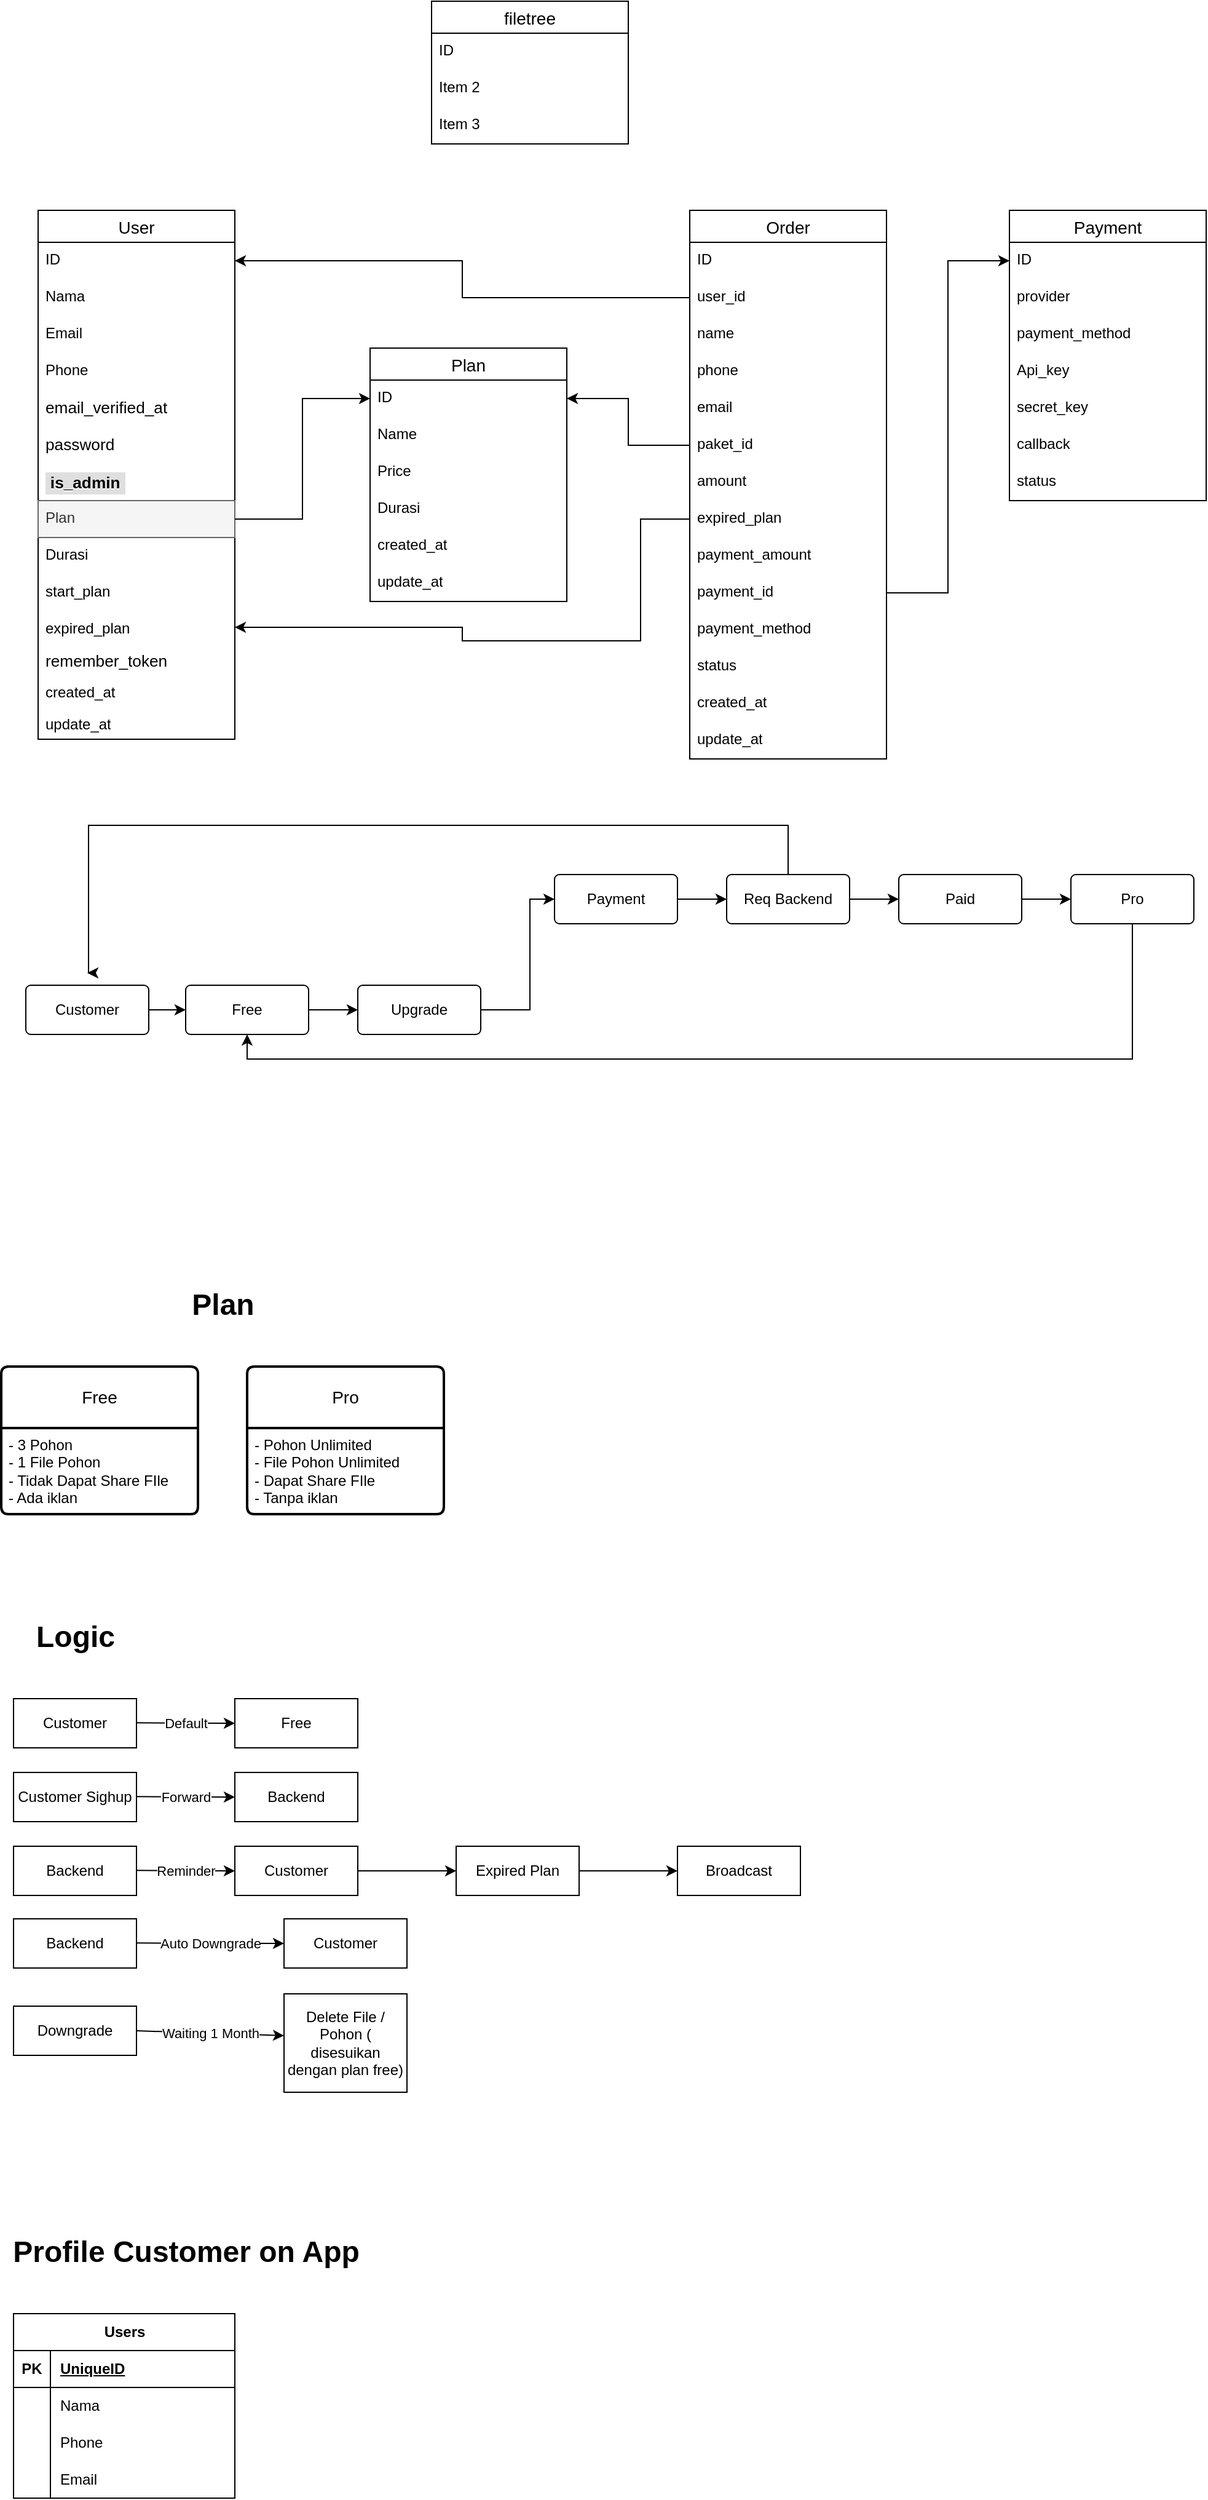 <mxfile version="24.7.12">
  <diagram name="Halaman-1" id="RBDSEWjrz9USfFqta2F1">
    <mxGraphModel dx="954" dy="1727" grid="1" gridSize="10" guides="1" tooltips="1" connect="1" arrows="1" fold="1" page="1" pageScale="1" pageWidth="827" pageHeight="1169" math="0" shadow="0">
      <root>
        <mxCell id="0" />
        <mxCell id="1" parent="0" />
        <mxCell id="_0uRekCrQdpwj7bL2Lc8-1" value="User" style="swimlane;fontStyle=0;childLayout=stackLayout;horizontal=1;startSize=26;horizontalStack=0;resizeParent=1;resizeParentMax=0;resizeLast=0;collapsible=1;marginBottom=0;align=center;fontSize=14;" parent="1" vertex="1">
          <mxGeometry x="70" y="-260" width="160" height="430" as="geometry" />
        </mxCell>
        <mxCell id="_0uRekCrQdpwj7bL2Lc8-20" value="ID" style="text;strokeColor=none;fillColor=none;spacingLeft=4;spacingRight=4;overflow=hidden;rotatable=0;points=[[0,0.5],[1,0.5]];portConstraint=eastwest;fontSize=12;whiteSpace=wrap;html=1;" parent="_0uRekCrQdpwj7bL2Lc8-1" vertex="1">
          <mxGeometry y="26" width="160" height="30" as="geometry" />
        </mxCell>
        <mxCell id="_0uRekCrQdpwj7bL2Lc8-2" value="Nama" style="text;strokeColor=none;fillColor=none;spacingLeft=4;spacingRight=4;overflow=hidden;rotatable=0;points=[[0,0.5],[1,0.5]];portConstraint=eastwest;fontSize=12;whiteSpace=wrap;html=1;" parent="_0uRekCrQdpwj7bL2Lc8-1" vertex="1">
          <mxGeometry y="56" width="160" height="30" as="geometry" />
        </mxCell>
        <mxCell id="_0uRekCrQdpwj7bL2Lc8-3" value="Email" style="text;strokeColor=none;fillColor=none;spacingLeft=4;spacingRight=4;overflow=hidden;rotatable=0;points=[[0,0.5],[1,0.5]];portConstraint=eastwest;fontSize=12;whiteSpace=wrap;html=1;" parent="_0uRekCrQdpwj7bL2Lc8-1" vertex="1">
          <mxGeometry y="86" width="160" height="30" as="geometry" />
        </mxCell>
        <mxCell id="_0uRekCrQdpwj7bL2Lc8-4" value="Phone" style="text;strokeColor=none;fillColor=none;spacingLeft=4;spacingRight=4;overflow=hidden;rotatable=0;points=[[0,0.5],[1,0.5]];portConstraint=eastwest;fontSize=12;whiteSpace=wrap;html=1;" parent="_0uRekCrQdpwj7bL2Lc8-1" vertex="1">
          <mxGeometry y="116" width="160" height="30" as="geometry" />
        </mxCell>
        <mxCell id="_0uRekCrQdpwj7bL2Lc8-8" value="&lt;span style=&quot;font-family: sans-serif; font-size: 13.12px; text-wrap: nowrap; background-color: rgb(255, 255, 255);&quot;&gt;email_verified_at&lt;/span&gt;" style="text;strokeColor=none;fillColor=none;spacingLeft=4;spacingRight=4;overflow=hidden;rotatable=0;points=[[0,0.5],[1,0.5]];portConstraint=eastwest;fontSize=12;whiteSpace=wrap;html=1;" parent="_0uRekCrQdpwj7bL2Lc8-1" vertex="1">
          <mxGeometry y="146" width="160" height="30" as="geometry" />
        </mxCell>
        <mxCell id="_0uRekCrQdpwj7bL2Lc8-7" value="&lt;span style=&quot;font-family: sans-serif; font-size: 13.12px; text-wrap: nowrap; background-color: rgb(255, 255, 255);&quot;&gt;password&lt;/span&gt;" style="text;strokeColor=none;fillColor=none;spacingLeft=4;spacingRight=4;overflow=hidden;rotatable=0;points=[[0,0.5],[1,0.5]];portConstraint=eastwest;fontSize=12;whiteSpace=wrap;html=1;" parent="_0uRekCrQdpwj7bL2Lc8-1" vertex="1">
          <mxGeometry y="176" width="160" height="30" as="geometry" />
        </mxCell>
        <mxCell id="_0uRekCrQdpwj7bL2Lc8-6" value="&lt;table style=&quot;caption-side: top; border-collapse: collapse; --bs-table-color: var(--bs-body-color); --bs-table-bg: #fff; --bs-table-border-color: #fff; --bs-table-accent-bg: transparent; --bs-table-striped-color: var(--bs-body-color); --bs-table-striped-bg: #dfdfdf; --bs-table-active-color: var(--bs-body-color); --bs-table-active-bg: rgba(0, 0, 0, 0.1); --bs-table-hover-color: #000; --bs-table-hover-bg: rgba(0, 0, 0, 0.075); margin-bottom: 1rem; color: rgb(68, 68, 68); border-color: var(--bs-table-border-color); font-family: sans-serif; font-size: 13.12px; background-color: rgb(255, 255, 255); width: auto !important; vertical-align: middle !important;&quot; class=&quot;table table-striped table-hover w-auto align-middle&quot; id=&quot;tablestructure&quot;&gt;&lt;tbody style=&quot;box-sizing: border-box; border-style: solid; border-width: 0px; vertical-align: inherit;&quot;&gt;&lt;tr style=&quot;box-sizing: border-box; border-style: solid; border-width: 0px;&quot; class=&quot;&quot;&gt;&lt;th style=&quot;box-sizing: border-box; text-align: left; border-color: inherit; border-style: solid; border-width: 0px; padding: 0.1em 0.3em; background-color: var(--bs-table-bg); box-shadow: inset 0 0 0 9999px var(--bs-table-accent-bg); text-shadow: rgb(255, 255, 255) 0px 1px 0px; vertical-align: middle; color: rgb(0, 0, 0); --bs-table-accent-bg: var(--bs-table-striped-bg); text-wrap: nowrap !important;&quot; class=&quot;text-nowrap&quot;&gt;&lt;label style=&quot;box-sizing: border-box; display: inline-block;&quot; for=&quot;checkbox_row_6&quot;&gt;is_admin&lt;br&gt;&lt;/label&gt;&lt;/th&gt;&lt;/tr&gt;&lt;/tbody&gt;&lt;/table&gt;" style="text;strokeColor=none;fillColor=none;spacingLeft=4;spacingRight=4;overflow=hidden;rotatable=0;points=[[0,0.5],[1,0.5]];portConstraint=eastwest;fontSize=12;whiteSpace=wrap;html=1;" parent="_0uRekCrQdpwj7bL2Lc8-1" vertex="1">
          <mxGeometry y="206" width="160" height="30" as="geometry" />
        </mxCell>
        <mxCell id="_0uRekCrQdpwj7bL2Lc8-10" value="Plan" style="text;spacingLeft=4;spacingRight=4;overflow=hidden;rotatable=0;points=[[0,0.5],[1,0.5]];portConstraint=eastwest;fontSize=12;whiteSpace=wrap;html=1;strokeWidth=1;perimeterSpacing=0;rounded=0;fillColor=#f5f5f5;fontColor=#333333;strokeColor=#666666;" parent="_0uRekCrQdpwj7bL2Lc8-1" vertex="1">
          <mxGeometry y="236" width="160" height="30" as="geometry" />
        </mxCell>
        <mxCell id="_0uRekCrQdpwj7bL2Lc8-9" value="Durasi" style="text;strokeColor=none;fillColor=none;spacingLeft=4;spacingRight=4;overflow=hidden;rotatable=0;points=[[0,0.5],[1,0.5]];portConstraint=eastwest;fontSize=12;whiteSpace=wrap;html=1;" parent="_0uRekCrQdpwj7bL2Lc8-1" vertex="1">
          <mxGeometry y="266" width="160" height="30" as="geometry" />
        </mxCell>
        <mxCell id="_0uRekCrQdpwj7bL2Lc8-11" value="start_plan" style="text;strokeColor=none;fillColor=none;spacingLeft=4;spacingRight=4;overflow=hidden;rotatable=0;points=[[0,0.5],[1,0.5]];portConstraint=eastwest;fontSize=12;whiteSpace=wrap;html=1;" parent="_0uRekCrQdpwj7bL2Lc8-1" vertex="1">
          <mxGeometry y="296" width="160" height="30" as="geometry" />
        </mxCell>
        <mxCell id="_0uRekCrQdpwj7bL2Lc8-12" value="expired_plan" style="text;strokeColor=none;fillColor=none;spacingLeft=4;spacingRight=4;overflow=hidden;rotatable=0;points=[[0,0.5],[1,0.5]];portConstraint=eastwest;fontSize=12;whiteSpace=wrap;html=1;" parent="_0uRekCrQdpwj7bL2Lc8-1" vertex="1">
          <mxGeometry y="326" width="160" height="26" as="geometry" />
        </mxCell>
        <mxCell id="_0uRekCrQdpwj7bL2Lc8-14" value="&lt;span style=&quot;font-family: sans-serif; font-size: 13.12px; text-wrap: nowrap; background-color: rgb(255, 255, 255);&quot;&gt;remember_token&lt;/span&gt;" style="text;strokeColor=none;fillColor=none;spacingLeft=4;spacingRight=4;overflow=hidden;rotatable=0;points=[[0,0.5],[1,0.5]];portConstraint=eastwest;fontSize=12;whiteSpace=wrap;html=1;" parent="_0uRekCrQdpwj7bL2Lc8-1" vertex="1">
          <mxGeometry y="352" width="160" height="26" as="geometry" />
        </mxCell>
        <mxCell id="_0uRekCrQdpwj7bL2Lc8-13" value="created_at" style="text;strokeColor=none;fillColor=none;spacingLeft=4;spacingRight=4;overflow=hidden;rotatable=0;points=[[0,0.5],[1,0.5]];portConstraint=eastwest;fontSize=12;whiteSpace=wrap;html=1;" parent="_0uRekCrQdpwj7bL2Lc8-1" vertex="1">
          <mxGeometry y="378" width="160" height="26" as="geometry" />
        </mxCell>
        <mxCell id="_0uRekCrQdpwj7bL2Lc8-15" value="update_at" style="text;strokeColor=none;fillColor=none;spacingLeft=4;spacingRight=4;overflow=hidden;rotatable=0;points=[[0,0.5],[1,0.5]];portConstraint=eastwest;fontSize=12;whiteSpace=wrap;html=1;" parent="_0uRekCrQdpwj7bL2Lc8-1" vertex="1">
          <mxGeometry y="404" width="160" height="26" as="geometry" />
        </mxCell>
        <mxCell id="_0uRekCrQdpwj7bL2Lc8-16" value="filetree" style="swimlane;fontStyle=0;childLayout=stackLayout;horizontal=1;startSize=26;horizontalStack=0;resizeParent=1;resizeParentMax=0;resizeLast=0;collapsible=1;marginBottom=0;align=center;fontSize=14;" parent="1" vertex="1">
          <mxGeometry x="390" y="-430" width="160" height="116" as="geometry" />
        </mxCell>
        <mxCell id="_0uRekCrQdpwj7bL2Lc8-17" value="ID" style="text;strokeColor=none;fillColor=none;spacingLeft=4;spacingRight=4;overflow=hidden;rotatable=0;points=[[0,0.5],[1,0.5]];portConstraint=eastwest;fontSize=12;whiteSpace=wrap;html=1;" parent="_0uRekCrQdpwj7bL2Lc8-16" vertex="1">
          <mxGeometry y="26" width="160" height="30" as="geometry" />
        </mxCell>
        <mxCell id="_0uRekCrQdpwj7bL2Lc8-18" value="Item 2" style="text;strokeColor=none;fillColor=none;spacingLeft=4;spacingRight=4;overflow=hidden;rotatable=0;points=[[0,0.5],[1,0.5]];portConstraint=eastwest;fontSize=12;whiteSpace=wrap;html=1;" parent="_0uRekCrQdpwj7bL2Lc8-16" vertex="1">
          <mxGeometry y="56" width="160" height="30" as="geometry" />
        </mxCell>
        <mxCell id="_0uRekCrQdpwj7bL2Lc8-19" value="Item 3" style="text;strokeColor=none;fillColor=none;spacingLeft=4;spacingRight=4;overflow=hidden;rotatable=0;points=[[0,0.5],[1,0.5]];portConstraint=eastwest;fontSize=12;whiteSpace=wrap;html=1;" parent="_0uRekCrQdpwj7bL2Lc8-16" vertex="1">
          <mxGeometry y="86" width="160" height="30" as="geometry" />
        </mxCell>
        <mxCell id="_0uRekCrQdpwj7bL2Lc8-22" value="Plan" style="swimlane;fontStyle=0;childLayout=stackLayout;horizontal=1;startSize=26;horizontalStack=0;resizeParent=1;resizeParentMax=0;resizeLast=0;collapsible=1;marginBottom=0;align=center;fontSize=14;" parent="1" vertex="1">
          <mxGeometry x="340" y="-148" width="160" height="206" as="geometry" />
        </mxCell>
        <mxCell id="_0uRekCrQdpwj7bL2Lc8-23" value="ID" style="text;strokeColor=none;fillColor=none;spacingLeft=4;spacingRight=4;overflow=hidden;rotatable=0;points=[[0,0.5],[1,0.5]];portConstraint=eastwest;fontSize=12;whiteSpace=wrap;html=1;" parent="_0uRekCrQdpwj7bL2Lc8-22" vertex="1">
          <mxGeometry y="26" width="160" height="30" as="geometry" />
        </mxCell>
        <mxCell id="_0uRekCrQdpwj7bL2Lc8-24" value="Name" style="text;strokeColor=none;fillColor=none;spacingLeft=4;spacingRight=4;overflow=hidden;rotatable=0;points=[[0,0.5],[1,0.5]];portConstraint=eastwest;fontSize=12;whiteSpace=wrap;html=1;" parent="_0uRekCrQdpwj7bL2Lc8-22" vertex="1">
          <mxGeometry y="56" width="160" height="30" as="geometry" />
        </mxCell>
        <mxCell id="_0uRekCrQdpwj7bL2Lc8-25" value="Price" style="text;strokeColor=none;fillColor=none;spacingLeft=4;spacingRight=4;overflow=hidden;rotatable=0;points=[[0,0.5],[1,0.5]];portConstraint=eastwest;fontSize=12;whiteSpace=wrap;html=1;" parent="_0uRekCrQdpwj7bL2Lc8-22" vertex="1">
          <mxGeometry y="86" width="160" height="30" as="geometry" />
        </mxCell>
        <mxCell id="_0uRekCrQdpwj7bL2Lc8-29" value="Durasi" style="text;strokeColor=none;fillColor=none;spacingLeft=4;spacingRight=4;overflow=hidden;rotatable=0;points=[[0,0.5],[1,0.5]];portConstraint=eastwest;fontSize=12;whiteSpace=wrap;html=1;" parent="_0uRekCrQdpwj7bL2Lc8-22" vertex="1">
          <mxGeometry y="116" width="160" height="30" as="geometry" />
        </mxCell>
        <mxCell id="_0uRekCrQdpwj7bL2Lc8-28" value="created_at" style="text;strokeColor=none;fillColor=none;spacingLeft=4;spacingRight=4;overflow=hidden;rotatable=0;points=[[0,0.5],[1,0.5]];portConstraint=eastwest;fontSize=12;whiteSpace=wrap;html=1;" parent="_0uRekCrQdpwj7bL2Lc8-22" vertex="1">
          <mxGeometry y="146" width="160" height="30" as="geometry" />
        </mxCell>
        <mxCell id="_0uRekCrQdpwj7bL2Lc8-27" value="update_at" style="text;strokeColor=none;fillColor=none;spacingLeft=4;spacingRight=4;overflow=hidden;rotatable=0;points=[[0,0.5],[1,0.5]];portConstraint=eastwest;fontSize=12;whiteSpace=wrap;html=1;" parent="_0uRekCrQdpwj7bL2Lc8-22" vertex="1">
          <mxGeometry y="176" width="160" height="30" as="geometry" />
        </mxCell>
        <mxCell id="_0uRekCrQdpwj7bL2Lc8-26" style="edgeStyle=orthogonalEdgeStyle;rounded=0;orthogonalLoop=1;jettySize=auto;html=1;" parent="1" source="_0uRekCrQdpwj7bL2Lc8-10" target="_0uRekCrQdpwj7bL2Lc8-23" edge="1">
          <mxGeometry relative="1" as="geometry" />
        </mxCell>
        <mxCell id="_0uRekCrQdpwj7bL2Lc8-30" value="Order" style="swimlane;fontStyle=0;childLayout=stackLayout;horizontal=1;startSize=26;horizontalStack=0;resizeParent=1;resizeParentMax=0;resizeLast=0;collapsible=1;marginBottom=0;align=center;fontSize=14;" parent="1" vertex="1">
          <mxGeometry x="600" y="-260" width="160" height="446" as="geometry" />
        </mxCell>
        <mxCell id="_0uRekCrQdpwj7bL2Lc8-31" value="ID" style="text;strokeColor=none;fillColor=none;spacingLeft=4;spacingRight=4;overflow=hidden;rotatable=0;points=[[0,0.5],[1,0.5]];portConstraint=eastwest;fontSize=12;whiteSpace=wrap;html=1;" parent="_0uRekCrQdpwj7bL2Lc8-30" vertex="1">
          <mxGeometry y="26" width="160" height="30" as="geometry" />
        </mxCell>
        <mxCell id="_0uRekCrQdpwj7bL2Lc8-32" value="user_id" style="text;strokeColor=none;fillColor=none;spacingLeft=4;spacingRight=4;overflow=hidden;rotatable=0;points=[[0,0.5],[1,0.5]];portConstraint=eastwest;fontSize=12;whiteSpace=wrap;html=1;" parent="_0uRekCrQdpwj7bL2Lc8-30" vertex="1">
          <mxGeometry y="56" width="160" height="30" as="geometry" />
        </mxCell>
        <mxCell id="_0uRekCrQdpwj7bL2Lc8-42" value="name" style="text;strokeColor=none;fillColor=none;spacingLeft=4;spacingRight=4;overflow=hidden;rotatable=0;points=[[0,0.5],[1,0.5]];portConstraint=eastwest;fontSize=12;whiteSpace=wrap;html=1;" parent="_0uRekCrQdpwj7bL2Lc8-30" vertex="1">
          <mxGeometry y="86" width="160" height="30" as="geometry" />
        </mxCell>
        <mxCell id="_0uRekCrQdpwj7bL2Lc8-41" value="phone" style="text;strokeColor=none;fillColor=none;spacingLeft=4;spacingRight=4;overflow=hidden;rotatable=0;points=[[0,0.5],[1,0.5]];portConstraint=eastwest;fontSize=12;whiteSpace=wrap;html=1;" parent="_0uRekCrQdpwj7bL2Lc8-30" vertex="1">
          <mxGeometry y="116" width="160" height="30" as="geometry" />
        </mxCell>
        <mxCell id="_0uRekCrQdpwj7bL2Lc8-40" value="email" style="text;strokeColor=none;fillColor=none;spacingLeft=4;spacingRight=4;overflow=hidden;rotatable=0;points=[[0,0.5],[1,0.5]];portConstraint=eastwest;fontSize=12;whiteSpace=wrap;html=1;" parent="_0uRekCrQdpwj7bL2Lc8-30" vertex="1">
          <mxGeometry y="146" width="160" height="30" as="geometry" />
        </mxCell>
        <mxCell id="_0uRekCrQdpwj7bL2Lc8-39" value="paket_id" style="text;strokeColor=none;fillColor=none;spacingLeft=4;spacingRight=4;overflow=hidden;rotatable=0;points=[[0,0.5],[1,0.5]];portConstraint=eastwest;fontSize=12;whiteSpace=wrap;html=1;" parent="_0uRekCrQdpwj7bL2Lc8-30" vertex="1">
          <mxGeometry y="176" width="160" height="30" as="geometry" />
        </mxCell>
        <mxCell id="_0uRekCrQdpwj7bL2Lc8-38" value="amount" style="text;strokeColor=none;fillColor=none;spacingLeft=4;spacingRight=4;overflow=hidden;rotatable=0;points=[[0,0.5],[1,0.5]];portConstraint=eastwest;fontSize=12;whiteSpace=wrap;html=1;" parent="_0uRekCrQdpwj7bL2Lc8-30" vertex="1">
          <mxGeometry y="206" width="160" height="30" as="geometry" />
        </mxCell>
        <mxCell id="_0uRekCrQdpwj7bL2Lc8-57" value="expired_plan" style="text;strokeColor=none;fillColor=none;spacingLeft=4;spacingRight=4;overflow=hidden;rotatable=0;points=[[0,0.5],[1,0.5]];portConstraint=eastwest;fontSize=12;whiteSpace=wrap;html=1;" parent="_0uRekCrQdpwj7bL2Lc8-30" vertex="1">
          <mxGeometry y="236" width="160" height="30" as="geometry" />
        </mxCell>
        <mxCell id="_0uRekCrQdpwj7bL2Lc8-37" value="payment_amount" style="text;strokeColor=none;fillColor=none;spacingLeft=4;spacingRight=4;overflow=hidden;rotatable=0;points=[[0,0.5],[1,0.5]];portConstraint=eastwest;fontSize=12;whiteSpace=wrap;html=1;" parent="_0uRekCrQdpwj7bL2Lc8-30" vertex="1">
          <mxGeometry y="266" width="160" height="30" as="geometry" />
        </mxCell>
        <mxCell id="_0uRekCrQdpwj7bL2Lc8-36" value="payment_id" style="text;strokeColor=none;fillColor=none;spacingLeft=4;spacingRight=4;overflow=hidden;rotatable=0;points=[[0,0.5],[1,0.5]];portConstraint=eastwest;fontSize=12;whiteSpace=wrap;html=1;" parent="_0uRekCrQdpwj7bL2Lc8-30" vertex="1">
          <mxGeometry y="296" width="160" height="30" as="geometry" />
        </mxCell>
        <mxCell id="_0uRekCrQdpwj7bL2Lc8-33" value="payment_method" style="text;strokeColor=none;fillColor=none;spacingLeft=4;spacingRight=4;overflow=hidden;rotatable=0;points=[[0,0.5],[1,0.5]];portConstraint=eastwest;fontSize=12;whiteSpace=wrap;html=1;" parent="_0uRekCrQdpwj7bL2Lc8-30" vertex="1">
          <mxGeometry y="326" width="160" height="30" as="geometry" />
        </mxCell>
        <mxCell id="_0uRekCrQdpwj7bL2Lc8-44" value="status" style="text;strokeColor=none;fillColor=none;spacingLeft=4;spacingRight=4;overflow=hidden;rotatable=0;points=[[0,0.5],[1,0.5]];portConstraint=eastwest;fontSize=12;whiteSpace=wrap;html=1;" parent="_0uRekCrQdpwj7bL2Lc8-30" vertex="1">
          <mxGeometry y="356" width="160" height="30" as="geometry" />
        </mxCell>
        <mxCell id="_0uRekCrQdpwj7bL2Lc8-45" value="created_at" style="text;strokeColor=none;fillColor=none;spacingLeft=4;spacingRight=4;overflow=hidden;rotatable=0;points=[[0,0.5],[1,0.5]];portConstraint=eastwest;fontSize=12;whiteSpace=wrap;html=1;" parent="_0uRekCrQdpwj7bL2Lc8-30" vertex="1">
          <mxGeometry y="386" width="160" height="30" as="geometry" />
        </mxCell>
        <mxCell id="_0uRekCrQdpwj7bL2Lc8-47" value="update_at" style="text;strokeColor=none;fillColor=none;spacingLeft=4;spacingRight=4;overflow=hidden;rotatable=0;points=[[0,0.5],[1,0.5]];portConstraint=eastwest;fontSize=12;whiteSpace=wrap;html=1;" parent="_0uRekCrQdpwj7bL2Lc8-30" vertex="1">
          <mxGeometry y="416" width="160" height="30" as="geometry" />
        </mxCell>
        <mxCell id="_0uRekCrQdpwj7bL2Lc8-34" style="edgeStyle=orthogonalEdgeStyle;rounded=0;orthogonalLoop=1;jettySize=auto;html=1;exitX=0;exitY=0.5;exitDx=0;exitDy=0;entryX=1;entryY=0.5;entryDx=0;entryDy=0;" parent="1" source="_0uRekCrQdpwj7bL2Lc8-32" target="_0uRekCrQdpwj7bL2Lc8-20" edge="1">
          <mxGeometry relative="1" as="geometry" />
        </mxCell>
        <mxCell id="_0uRekCrQdpwj7bL2Lc8-43" style="edgeStyle=orthogonalEdgeStyle;rounded=0;orthogonalLoop=1;jettySize=auto;html=1;entryX=1;entryY=0.5;entryDx=0;entryDy=0;" parent="1" source="_0uRekCrQdpwj7bL2Lc8-39" target="_0uRekCrQdpwj7bL2Lc8-23" edge="1">
          <mxGeometry relative="1" as="geometry" />
        </mxCell>
        <mxCell id="_0uRekCrQdpwj7bL2Lc8-48" value="Payment" style="swimlane;fontStyle=0;childLayout=stackLayout;horizontal=1;startSize=26;horizontalStack=0;resizeParent=1;resizeParentMax=0;resizeLast=0;collapsible=1;marginBottom=0;align=center;fontSize=14;" parent="1" vertex="1">
          <mxGeometry x="860" y="-260" width="160" height="236" as="geometry" />
        </mxCell>
        <mxCell id="_0uRekCrQdpwj7bL2Lc8-55" value="ID" style="text;strokeColor=none;fillColor=none;spacingLeft=4;spacingRight=4;overflow=hidden;rotatable=0;points=[[0,0.5],[1,0.5]];portConstraint=eastwest;fontSize=12;whiteSpace=wrap;html=1;" parent="_0uRekCrQdpwj7bL2Lc8-48" vertex="1">
          <mxGeometry y="26" width="160" height="30" as="geometry" />
        </mxCell>
        <mxCell id="_0uRekCrQdpwj7bL2Lc8-49" value="provider" style="text;strokeColor=none;fillColor=none;spacingLeft=4;spacingRight=4;overflow=hidden;rotatable=0;points=[[0,0.5],[1,0.5]];portConstraint=eastwest;fontSize=12;whiteSpace=wrap;html=1;" parent="_0uRekCrQdpwj7bL2Lc8-48" vertex="1">
          <mxGeometry y="56" width="160" height="30" as="geometry" />
        </mxCell>
        <mxCell id="_0uRekCrQdpwj7bL2Lc8-50" value="payment_method" style="text;strokeColor=none;fillColor=none;spacingLeft=4;spacingRight=4;overflow=hidden;rotatable=0;points=[[0,0.5],[1,0.5]];portConstraint=eastwest;fontSize=12;whiteSpace=wrap;html=1;" parent="_0uRekCrQdpwj7bL2Lc8-48" vertex="1">
          <mxGeometry y="86" width="160" height="30" as="geometry" />
        </mxCell>
        <mxCell id="_0uRekCrQdpwj7bL2Lc8-51" value="Api_key" style="text;strokeColor=none;fillColor=none;spacingLeft=4;spacingRight=4;overflow=hidden;rotatable=0;points=[[0,0.5],[1,0.5]];portConstraint=eastwest;fontSize=12;whiteSpace=wrap;html=1;" parent="_0uRekCrQdpwj7bL2Lc8-48" vertex="1">
          <mxGeometry y="116" width="160" height="30" as="geometry" />
        </mxCell>
        <mxCell id="_0uRekCrQdpwj7bL2Lc8-52" value="secret_key" style="text;strokeColor=none;fillColor=none;spacingLeft=4;spacingRight=4;overflow=hidden;rotatable=0;points=[[0,0.5],[1,0.5]];portConstraint=eastwest;fontSize=12;whiteSpace=wrap;html=1;" parent="_0uRekCrQdpwj7bL2Lc8-48" vertex="1">
          <mxGeometry y="146" width="160" height="30" as="geometry" />
        </mxCell>
        <mxCell id="_0uRekCrQdpwj7bL2Lc8-53" value="callback" style="text;strokeColor=none;fillColor=none;spacingLeft=4;spacingRight=4;overflow=hidden;rotatable=0;points=[[0,0.5],[1,0.5]];portConstraint=eastwest;fontSize=12;whiteSpace=wrap;html=1;" parent="_0uRekCrQdpwj7bL2Lc8-48" vertex="1">
          <mxGeometry y="176" width="160" height="30" as="geometry" />
        </mxCell>
        <mxCell id="_0uRekCrQdpwj7bL2Lc8-54" value="status" style="text;strokeColor=none;fillColor=none;spacingLeft=4;spacingRight=4;overflow=hidden;rotatable=0;points=[[0,0.5],[1,0.5]];portConstraint=eastwest;fontSize=12;whiteSpace=wrap;html=1;" parent="_0uRekCrQdpwj7bL2Lc8-48" vertex="1">
          <mxGeometry y="206" width="160" height="30" as="geometry" />
        </mxCell>
        <mxCell id="_0uRekCrQdpwj7bL2Lc8-56" style="edgeStyle=orthogonalEdgeStyle;rounded=0;orthogonalLoop=1;jettySize=auto;html=1;exitX=1;exitY=0.5;exitDx=0;exitDy=0;entryX=0;entryY=0.5;entryDx=0;entryDy=0;" parent="1" source="_0uRekCrQdpwj7bL2Lc8-36" target="_0uRekCrQdpwj7bL2Lc8-55" edge="1">
          <mxGeometry relative="1" as="geometry" />
        </mxCell>
        <mxCell id="_0uRekCrQdpwj7bL2Lc8-59" style="edgeStyle=orthogonalEdgeStyle;rounded=0;orthogonalLoop=1;jettySize=auto;html=1;exitX=0;exitY=0.5;exitDx=0;exitDy=0;" parent="1" source="_0uRekCrQdpwj7bL2Lc8-57" target="_0uRekCrQdpwj7bL2Lc8-12" edge="1">
          <mxGeometry relative="1" as="geometry">
            <Array as="points">
              <mxPoint x="560" y="-9" />
              <mxPoint x="560" y="90" />
              <mxPoint x="415" y="90" />
              <mxPoint x="415" y="79" />
            </Array>
          </mxGeometry>
        </mxCell>
        <mxCell id="yLYxAnWH1AHGFbwmTAAa-5" value="" style="edgeStyle=orthogonalEdgeStyle;rounded=0;orthogonalLoop=1;jettySize=auto;html=1;" edge="1" parent="1" source="yLYxAnWH1AHGFbwmTAAa-1" target="yLYxAnWH1AHGFbwmTAAa-4">
          <mxGeometry relative="1" as="geometry" />
        </mxCell>
        <mxCell id="yLYxAnWH1AHGFbwmTAAa-1" value="Customer" style="rounded=1;arcSize=10;whiteSpace=wrap;html=1;align=center;" vertex="1" parent="1">
          <mxGeometry x="60" y="370" width="100" height="40" as="geometry" />
        </mxCell>
        <mxCell id="yLYxAnWH1AHGFbwmTAAa-7" value="" style="edgeStyle=orthogonalEdgeStyle;rounded=0;orthogonalLoop=1;jettySize=auto;html=1;" edge="1" parent="1" source="yLYxAnWH1AHGFbwmTAAa-4" target="yLYxAnWH1AHGFbwmTAAa-6">
          <mxGeometry relative="1" as="geometry" />
        </mxCell>
        <mxCell id="yLYxAnWH1AHGFbwmTAAa-4" value="Free" style="rounded=1;arcSize=10;whiteSpace=wrap;html=1;align=center;" vertex="1" parent="1">
          <mxGeometry x="190" y="370" width="100" height="40" as="geometry" />
        </mxCell>
        <mxCell id="yLYxAnWH1AHGFbwmTAAa-9" value="" style="edgeStyle=orthogonalEdgeStyle;rounded=0;orthogonalLoop=1;jettySize=auto;html=1;" edge="1" parent="1" source="yLYxAnWH1AHGFbwmTAAa-6" target="yLYxAnWH1AHGFbwmTAAa-8">
          <mxGeometry relative="1" as="geometry">
            <Array as="points">
              <mxPoint x="470" y="390" />
              <mxPoint x="470" y="300" />
            </Array>
          </mxGeometry>
        </mxCell>
        <mxCell id="yLYxAnWH1AHGFbwmTAAa-6" value="Upgrade" style="rounded=1;arcSize=10;whiteSpace=wrap;html=1;align=center;" vertex="1" parent="1">
          <mxGeometry x="330" y="370" width="100" height="40" as="geometry" />
        </mxCell>
        <mxCell id="yLYxAnWH1AHGFbwmTAAa-11" value="" style="edgeStyle=orthogonalEdgeStyle;rounded=0;orthogonalLoop=1;jettySize=auto;html=1;" edge="1" parent="1" source="yLYxAnWH1AHGFbwmTAAa-8" target="yLYxAnWH1AHGFbwmTAAa-10">
          <mxGeometry relative="1" as="geometry" />
        </mxCell>
        <mxCell id="yLYxAnWH1AHGFbwmTAAa-8" value="Payment" style="rounded=1;arcSize=10;whiteSpace=wrap;html=1;align=center;" vertex="1" parent="1">
          <mxGeometry x="490" y="280" width="100" height="40" as="geometry" />
        </mxCell>
        <mxCell id="yLYxAnWH1AHGFbwmTAAa-13" value="" style="edgeStyle=orthogonalEdgeStyle;rounded=0;orthogonalLoop=1;jettySize=auto;html=1;" edge="1" parent="1" source="yLYxAnWH1AHGFbwmTAAa-10" target="yLYxAnWH1AHGFbwmTAAa-12">
          <mxGeometry relative="1" as="geometry" />
        </mxCell>
        <mxCell id="yLYxAnWH1AHGFbwmTAAa-18" style="edgeStyle=orthogonalEdgeStyle;rounded=0;orthogonalLoop=1;jettySize=auto;html=1;" edge="1" parent="1" source="yLYxAnWH1AHGFbwmTAAa-10">
          <mxGeometry relative="1" as="geometry">
            <mxPoint x="110" y="360" as="targetPoint" />
            <Array as="points">
              <mxPoint x="680" y="240" />
              <mxPoint x="111" y="240" />
            </Array>
          </mxGeometry>
        </mxCell>
        <mxCell id="yLYxAnWH1AHGFbwmTAAa-10" value="Req Backend" style="rounded=1;arcSize=10;whiteSpace=wrap;html=1;align=center;" vertex="1" parent="1">
          <mxGeometry x="630" y="280" width="100" height="40" as="geometry" />
        </mxCell>
        <mxCell id="yLYxAnWH1AHGFbwmTAAa-16" value="" style="edgeStyle=orthogonalEdgeStyle;rounded=0;orthogonalLoop=1;jettySize=auto;html=1;" edge="1" parent="1" source="yLYxAnWH1AHGFbwmTAAa-12" target="yLYxAnWH1AHGFbwmTAAa-15">
          <mxGeometry relative="1" as="geometry" />
        </mxCell>
        <mxCell id="yLYxAnWH1AHGFbwmTAAa-12" value="Paid" style="rounded=1;arcSize=10;whiteSpace=wrap;html=1;align=center;" vertex="1" parent="1">
          <mxGeometry x="770" y="280" width="100" height="40" as="geometry" />
        </mxCell>
        <mxCell id="yLYxAnWH1AHGFbwmTAAa-17" style="edgeStyle=orthogonalEdgeStyle;rounded=0;orthogonalLoop=1;jettySize=auto;html=1;exitX=0.5;exitY=1;exitDx=0;exitDy=0;entryX=0.5;entryY=1;entryDx=0;entryDy=0;" edge="1" parent="1" source="yLYxAnWH1AHGFbwmTAAa-15" target="yLYxAnWH1AHGFbwmTAAa-4">
          <mxGeometry relative="1" as="geometry" />
        </mxCell>
        <mxCell id="yLYxAnWH1AHGFbwmTAAa-15" value="Pro" style="rounded=1;arcSize=10;whiteSpace=wrap;html=1;align=center;" vertex="1" parent="1">
          <mxGeometry x="910" y="280" width="100" height="40" as="geometry" />
        </mxCell>
        <mxCell id="yLYxAnWH1AHGFbwmTAAa-33" value="Free" style="swimlane;childLayout=stackLayout;horizontal=1;startSize=50;horizontalStack=0;rounded=1;fontSize=14;fontStyle=0;strokeWidth=2;resizeParent=0;resizeLast=1;shadow=0;dashed=0;align=center;arcSize=4;whiteSpace=wrap;html=1;" vertex="1" parent="1">
          <mxGeometry x="40" y="680" width="160" height="120" as="geometry" />
        </mxCell>
        <mxCell id="yLYxAnWH1AHGFbwmTAAa-34" value="- 3 Pohon&lt;br&gt;- 1 File Pohon&lt;br&gt;- Tidak Dapat Share FIle&lt;div&gt;- Ada iklan&lt;/div&gt;" style="align=left;strokeColor=none;fillColor=none;spacingLeft=4;fontSize=12;verticalAlign=top;resizable=0;rotatable=0;part=1;html=1;" vertex="1" parent="yLYxAnWH1AHGFbwmTAAa-33">
          <mxGeometry y="50" width="160" height="70" as="geometry" />
        </mxCell>
        <mxCell id="yLYxAnWH1AHGFbwmTAAa-36" style="align=left;strokeColor=none;fillColor=none;spacingLeft=4;fontSize=12;verticalAlign=top;resizable=0;rotatable=0;part=1;html=1;" vertex="1" parent="yLYxAnWH1AHGFbwmTAAa-33">
          <mxGeometry y="120" width="160" height="70" as="geometry" />
        </mxCell>
        <mxCell id="yLYxAnWH1AHGFbwmTAAa-35" style="align=left;strokeColor=none;fillColor=none;spacingLeft=4;fontSize=12;verticalAlign=top;resizable=0;rotatable=0;part=1;html=1;" vertex="1" parent="yLYxAnWH1AHGFbwmTAAa-33">
          <mxGeometry y="190" width="160" height="-70" as="geometry" />
        </mxCell>
        <mxCell id="yLYxAnWH1AHGFbwmTAAa-37" value="Pro" style="swimlane;childLayout=stackLayout;horizontal=1;startSize=50;horizontalStack=0;rounded=1;fontSize=14;fontStyle=0;strokeWidth=2;resizeParent=0;resizeLast=1;shadow=0;dashed=0;align=center;arcSize=4;whiteSpace=wrap;html=1;" vertex="1" parent="1">
          <mxGeometry x="240" y="680" width="160" height="120" as="geometry" />
        </mxCell>
        <mxCell id="yLYxAnWH1AHGFbwmTAAa-38" value="- Pohon Unlimited&lt;br&gt;- File Pohon Unlimited&lt;br&gt;- Dapat Share FIle&lt;div&gt;- Tanpa iklan&lt;/div&gt;" style="align=left;strokeColor=none;fillColor=none;spacingLeft=4;fontSize=12;verticalAlign=top;resizable=0;rotatable=0;part=1;html=1;" vertex="1" parent="yLYxAnWH1AHGFbwmTAAa-37">
          <mxGeometry y="50" width="160" height="70" as="geometry" />
        </mxCell>
        <mxCell id="yLYxAnWH1AHGFbwmTAAa-39" style="align=left;strokeColor=none;fillColor=none;spacingLeft=4;fontSize=12;verticalAlign=top;resizable=0;rotatable=0;part=1;html=1;" vertex="1" parent="yLYxAnWH1AHGFbwmTAAa-37">
          <mxGeometry y="120" width="160" height="70" as="geometry" />
        </mxCell>
        <mxCell id="yLYxAnWH1AHGFbwmTAAa-40" style="align=left;strokeColor=none;fillColor=none;spacingLeft=4;fontSize=12;verticalAlign=top;resizable=0;rotatable=0;part=1;html=1;" vertex="1" parent="yLYxAnWH1AHGFbwmTAAa-37">
          <mxGeometry y="190" width="160" height="-70" as="geometry" />
        </mxCell>
        <mxCell id="yLYxAnWH1AHGFbwmTAAa-44" value="Plan" style="text;strokeColor=none;fillColor=none;html=1;fontSize=24;fontStyle=1;verticalAlign=middle;align=center;" vertex="1" parent="1">
          <mxGeometry x="170" y="610" width="100" height="40" as="geometry" />
        </mxCell>
        <mxCell id="yLYxAnWH1AHGFbwmTAAa-45" value="Logic" style="text;strokeColor=none;fillColor=none;html=1;fontSize=24;fontStyle=1;verticalAlign=middle;align=center;" vertex="1" parent="1">
          <mxGeometry x="50" y="880" width="100" height="40" as="geometry" />
        </mxCell>
        <mxCell id="yLYxAnWH1AHGFbwmTAAa-46" value="Customer" style="whiteSpace=wrap;html=1;align=center;" vertex="1" parent="1">
          <mxGeometry x="50" y="950" width="100" height="40" as="geometry" />
        </mxCell>
        <mxCell id="yLYxAnWH1AHGFbwmTAAa-48" value="Free" style="whiteSpace=wrap;html=1;align=center;" vertex="1" parent="1">
          <mxGeometry x="230" y="950" width="100" height="40" as="geometry" />
        </mxCell>
        <mxCell id="yLYxAnWH1AHGFbwmTAAa-54" value="" style="endArrow=classic;html=1;rounded=0;" edge="1" parent="1">
          <mxGeometry relative="1" as="geometry">
            <mxPoint x="150" y="969.64" as="sourcePoint" />
            <mxPoint x="230" y="970" as="targetPoint" />
          </mxGeometry>
        </mxCell>
        <mxCell id="yLYxAnWH1AHGFbwmTAAa-55" value="Default" style="edgeLabel;resizable=0;html=1;;align=center;verticalAlign=middle;" connectable="0" vertex="1" parent="yLYxAnWH1AHGFbwmTAAa-54">
          <mxGeometry relative="1" as="geometry" />
        </mxCell>
        <mxCell id="yLYxAnWH1AHGFbwmTAAa-59" value="Customer Sighup" style="whiteSpace=wrap;html=1;align=center;" vertex="1" parent="1">
          <mxGeometry x="50" y="1010" width="100" height="40" as="geometry" />
        </mxCell>
        <mxCell id="yLYxAnWH1AHGFbwmTAAa-60" value="Backend" style="whiteSpace=wrap;html=1;align=center;" vertex="1" parent="1">
          <mxGeometry x="230" y="1010" width="100" height="40" as="geometry" />
        </mxCell>
        <mxCell id="yLYxAnWH1AHGFbwmTAAa-61" value="" style="endArrow=classic;html=1;rounded=0;" edge="1" parent="1">
          <mxGeometry relative="1" as="geometry">
            <mxPoint x="150" y="1029.64" as="sourcePoint" />
            <mxPoint x="230" y="1030" as="targetPoint" />
          </mxGeometry>
        </mxCell>
        <mxCell id="yLYxAnWH1AHGFbwmTAAa-62" value="Forward" style="edgeLabel;resizable=0;html=1;;align=center;verticalAlign=middle;" connectable="0" vertex="1" parent="yLYxAnWH1AHGFbwmTAAa-61">
          <mxGeometry relative="1" as="geometry" />
        </mxCell>
        <mxCell id="yLYxAnWH1AHGFbwmTAAa-64" value="Backend" style="whiteSpace=wrap;html=1;align=center;" vertex="1" parent="1">
          <mxGeometry x="50" y="1070" width="100" height="40" as="geometry" />
        </mxCell>
        <mxCell id="yLYxAnWH1AHGFbwmTAAa-78" value="" style="edgeStyle=orthogonalEdgeStyle;rounded=0;orthogonalLoop=1;jettySize=auto;html=1;" edge="1" parent="1" source="yLYxAnWH1AHGFbwmTAAa-65" target="yLYxAnWH1AHGFbwmTAAa-77">
          <mxGeometry relative="1" as="geometry" />
        </mxCell>
        <mxCell id="yLYxAnWH1AHGFbwmTAAa-65" value="Customer" style="whiteSpace=wrap;html=1;align=center;" vertex="1" parent="1">
          <mxGeometry x="230" y="1070" width="100" height="40" as="geometry" />
        </mxCell>
        <mxCell id="yLYxAnWH1AHGFbwmTAAa-66" value="" style="endArrow=classic;html=1;rounded=0;" edge="1" parent="1">
          <mxGeometry relative="1" as="geometry">
            <mxPoint x="150" y="1089.64" as="sourcePoint" />
            <mxPoint x="230" y="1090" as="targetPoint" />
          </mxGeometry>
        </mxCell>
        <mxCell id="yLYxAnWH1AHGFbwmTAAa-67" value="Reminder" style="edgeLabel;resizable=0;html=1;;align=center;verticalAlign=middle;" connectable="0" vertex="1" parent="yLYxAnWH1AHGFbwmTAAa-66">
          <mxGeometry relative="1" as="geometry" />
        </mxCell>
        <mxCell id="yLYxAnWH1AHGFbwmTAAa-68" value="Backend" style="whiteSpace=wrap;html=1;align=center;" vertex="1" parent="1">
          <mxGeometry x="50" y="1129" width="100" height="40" as="geometry" />
        </mxCell>
        <mxCell id="yLYxAnWH1AHGFbwmTAAa-69" value="Customer" style="whiteSpace=wrap;html=1;align=center;" vertex="1" parent="1">
          <mxGeometry x="270" y="1129" width="100" height="40" as="geometry" />
        </mxCell>
        <mxCell id="yLYxAnWH1AHGFbwmTAAa-70" value="" style="endArrow=classic;html=1;rounded=0;entryX=0;entryY=0.5;entryDx=0;entryDy=0;" edge="1" parent="1" target="yLYxAnWH1AHGFbwmTAAa-69">
          <mxGeometry relative="1" as="geometry">
            <mxPoint x="150" y="1148.64" as="sourcePoint" />
            <mxPoint x="230" y="1149" as="targetPoint" />
          </mxGeometry>
        </mxCell>
        <mxCell id="yLYxAnWH1AHGFbwmTAAa-71" value="Auto Downgrade" style="edgeLabel;resizable=0;html=1;;align=center;verticalAlign=middle;" connectable="0" vertex="1" parent="yLYxAnWH1AHGFbwmTAAa-70">
          <mxGeometry relative="1" as="geometry" />
        </mxCell>
        <mxCell id="yLYxAnWH1AHGFbwmTAAa-72" value="Downgrade" style="whiteSpace=wrap;html=1;align=center;" vertex="1" parent="1">
          <mxGeometry x="50" y="1200" width="100" height="40" as="geometry" />
        </mxCell>
        <mxCell id="yLYxAnWH1AHGFbwmTAAa-73" value="Delete File / Pohon ( disesuikan dengan plan free)" style="whiteSpace=wrap;html=1;align=center;" vertex="1" parent="1">
          <mxGeometry x="270" y="1190" width="100" height="80" as="geometry" />
        </mxCell>
        <mxCell id="yLYxAnWH1AHGFbwmTAAa-74" value="" style="endArrow=classic;html=1;rounded=0;entryX=0;entryY=0.425;entryDx=0;entryDy=0;exitX=1;exitY=0.5;exitDx=0;exitDy=0;entryPerimeter=0;" edge="1" parent="1" target="yLYxAnWH1AHGFbwmTAAa-73" source="yLYxAnWH1AHGFbwmTAAa-72">
          <mxGeometry relative="1" as="geometry">
            <mxPoint x="150" y="1209.64" as="sourcePoint" />
            <mxPoint x="230" y="1210" as="targetPoint" />
          </mxGeometry>
        </mxCell>
        <mxCell id="yLYxAnWH1AHGFbwmTAAa-75" value="Waiting 1 Month" style="edgeLabel;resizable=0;html=1;;align=center;verticalAlign=middle;" connectable="0" vertex="1" parent="yLYxAnWH1AHGFbwmTAAa-74">
          <mxGeometry relative="1" as="geometry" />
        </mxCell>
        <mxCell id="yLYxAnWH1AHGFbwmTAAa-80" value="" style="edgeStyle=orthogonalEdgeStyle;rounded=0;orthogonalLoop=1;jettySize=auto;html=1;" edge="1" parent="1" source="yLYxAnWH1AHGFbwmTAAa-77" target="yLYxAnWH1AHGFbwmTAAa-79">
          <mxGeometry relative="1" as="geometry" />
        </mxCell>
        <mxCell id="yLYxAnWH1AHGFbwmTAAa-77" value="Expired Plan" style="whiteSpace=wrap;html=1;align=center;" vertex="1" parent="1">
          <mxGeometry x="410" y="1070" width="100" height="40" as="geometry" />
        </mxCell>
        <mxCell id="yLYxAnWH1AHGFbwmTAAa-79" value="Broadcast" style="whiteSpace=wrap;html=1;align=center;" vertex="1" parent="1">
          <mxGeometry x="590" y="1070" width="100" height="40" as="geometry" />
        </mxCell>
        <mxCell id="yLYxAnWH1AHGFbwmTAAa-81" value="Profile Customer on App" style="text;strokeColor=none;fillColor=none;html=1;fontSize=24;fontStyle=1;verticalAlign=middle;align=center;" vertex="1" parent="1">
          <mxGeometry x="140" y="1380" width="100" height="40" as="geometry" />
        </mxCell>
        <mxCell id="yLYxAnWH1AHGFbwmTAAa-82" value="Users" style="shape=table;startSize=30;container=1;collapsible=1;childLayout=tableLayout;fixedRows=1;rowLines=0;fontStyle=1;align=center;resizeLast=1;html=1;" vertex="1" parent="1">
          <mxGeometry x="50" y="1450" width="180" height="150" as="geometry" />
        </mxCell>
        <mxCell id="yLYxAnWH1AHGFbwmTAAa-83" value="" style="shape=tableRow;horizontal=0;startSize=0;swimlaneHead=0;swimlaneBody=0;fillColor=none;collapsible=0;dropTarget=0;points=[[0,0.5],[1,0.5]];portConstraint=eastwest;top=0;left=0;right=0;bottom=1;" vertex="1" parent="yLYxAnWH1AHGFbwmTAAa-82">
          <mxGeometry y="30" width="180" height="30" as="geometry" />
        </mxCell>
        <mxCell id="yLYxAnWH1AHGFbwmTAAa-84" value="PK" style="shape=partialRectangle;connectable=0;fillColor=none;top=0;left=0;bottom=0;right=0;fontStyle=1;overflow=hidden;whiteSpace=wrap;html=1;" vertex="1" parent="yLYxAnWH1AHGFbwmTAAa-83">
          <mxGeometry width="30" height="30" as="geometry">
            <mxRectangle width="30" height="30" as="alternateBounds" />
          </mxGeometry>
        </mxCell>
        <mxCell id="yLYxAnWH1AHGFbwmTAAa-85" value="UniqueID" style="shape=partialRectangle;connectable=0;fillColor=none;top=0;left=0;bottom=0;right=0;align=left;spacingLeft=6;fontStyle=5;overflow=hidden;whiteSpace=wrap;html=1;" vertex="1" parent="yLYxAnWH1AHGFbwmTAAa-83">
          <mxGeometry x="30" width="150" height="30" as="geometry">
            <mxRectangle width="150" height="30" as="alternateBounds" />
          </mxGeometry>
        </mxCell>
        <mxCell id="yLYxAnWH1AHGFbwmTAAa-86" value="" style="shape=tableRow;horizontal=0;startSize=0;swimlaneHead=0;swimlaneBody=0;fillColor=none;collapsible=0;dropTarget=0;points=[[0,0.5],[1,0.5]];portConstraint=eastwest;top=0;left=0;right=0;bottom=0;" vertex="1" parent="yLYxAnWH1AHGFbwmTAAa-82">
          <mxGeometry y="60" width="180" height="30" as="geometry" />
        </mxCell>
        <mxCell id="yLYxAnWH1AHGFbwmTAAa-87" value="" style="shape=partialRectangle;connectable=0;fillColor=none;top=0;left=0;bottom=0;right=0;editable=1;overflow=hidden;whiteSpace=wrap;html=1;" vertex="1" parent="yLYxAnWH1AHGFbwmTAAa-86">
          <mxGeometry width="30" height="30" as="geometry">
            <mxRectangle width="30" height="30" as="alternateBounds" />
          </mxGeometry>
        </mxCell>
        <mxCell id="yLYxAnWH1AHGFbwmTAAa-88" value="Nama" style="shape=partialRectangle;connectable=0;fillColor=none;top=0;left=0;bottom=0;right=0;align=left;spacingLeft=6;overflow=hidden;whiteSpace=wrap;html=1;" vertex="1" parent="yLYxAnWH1AHGFbwmTAAa-86">
          <mxGeometry x="30" width="150" height="30" as="geometry">
            <mxRectangle width="150" height="30" as="alternateBounds" />
          </mxGeometry>
        </mxCell>
        <mxCell id="yLYxAnWH1AHGFbwmTAAa-89" value="" style="shape=tableRow;horizontal=0;startSize=0;swimlaneHead=0;swimlaneBody=0;fillColor=none;collapsible=0;dropTarget=0;points=[[0,0.5],[1,0.5]];portConstraint=eastwest;top=0;left=0;right=0;bottom=0;" vertex="1" parent="yLYxAnWH1AHGFbwmTAAa-82">
          <mxGeometry y="90" width="180" height="30" as="geometry" />
        </mxCell>
        <mxCell id="yLYxAnWH1AHGFbwmTAAa-90" value="" style="shape=partialRectangle;connectable=0;fillColor=none;top=0;left=0;bottom=0;right=0;editable=1;overflow=hidden;whiteSpace=wrap;html=1;" vertex="1" parent="yLYxAnWH1AHGFbwmTAAa-89">
          <mxGeometry width="30" height="30" as="geometry">
            <mxRectangle width="30" height="30" as="alternateBounds" />
          </mxGeometry>
        </mxCell>
        <mxCell id="yLYxAnWH1AHGFbwmTAAa-91" value="Phone" style="shape=partialRectangle;connectable=0;fillColor=none;top=0;left=0;bottom=0;right=0;align=left;spacingLeft=6;overflow=hidden;whiteSpace=wrap;html=1;" vertex="1" parent="yLYxAnWH1AHGFbwmTAAa-89">
          <mxGeometry x="30" width="150" height="30" as="geometry">
            <mxRectangle width="150" height="30" as="alternateBounds" />
          </mxGeometry>
        </mxCell>
        <mxCell id="yLYxAnWH1AHGFbwmTAAa-92" value="" style="shape=tableRow;horizontal=0;startSize=0;swimlaneHead=0;swimlaneBody=0;fillColor=none;collapsible=0;dropTarget=0;points=[[0,0.5],[1,0.5]];portConstraint=eastwest;top=0;left=0;right=0;bottom=0;" vertex="1" parent="yLYxAnWH1AHGFbwmTAAa-82">
          <mxGeometry y="120" width="180" height="30" as="geometry" />
        </mxCell>
        <mxCell id="yLYxAnWH1AHGFbwmTAAa-93" value="" style="shape=partialRectangle;connectable=0;fillColor=none;top=0;left=0;bottom=0;right=0;editable=1;overflow=hidden;whiteSpace=wrap;html=1;" vertex="1" parent="yLYxAnWH1AHGFbwmTAAa-92">
          <mxGeometry width="30" height="30" as="geometry">
            <mxRectangle width="30" height="30" as="alternateBounds" />
          </mxGeometry>
        </mxCell>
        <mxCell id="yLYxAnWH1AHGFbwmTAAa-94" value="Email" style="shape=partialRectangle;connectable=0;fillColor=none;top=0;left=0;bottom=0;right=0;align=left;spacingLeft=6;overflow=hidden;whiteSpace=wrap;html=1;" vertex="1" parent="yLYxAnWH1AHGFbwmTAAa-92">
          <mxGeometry x="30" width="150" height="30" as="geometry">
            <mxRectangle width="150" height="30" as="alternateBounds" />
          </mxGeometry>
        </mxCell>
      </root>
    </mxGraphModel>
  </diagram>
</mxfile>
